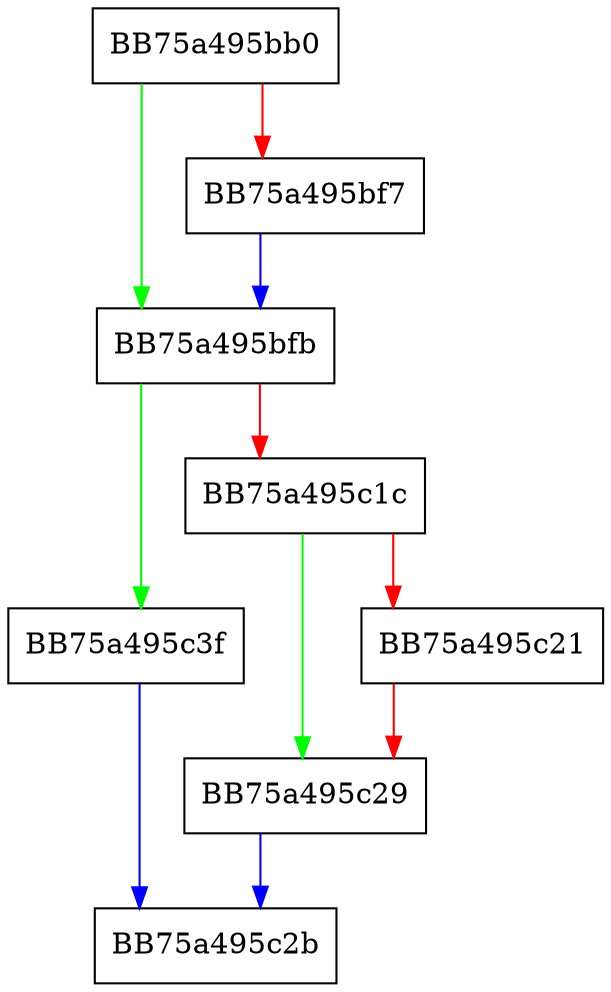 digraph InitializeSpynetWrapper {
  node [shape="box"];
  graph [splines=ortho];
  BB75a495bb0 -> BB75a495bfb [color="green"];
  BB75a495bb0 -> BB75a495bf7 [color="red"];
  BB75a495bf7 -> BB75a495bfb [color="blue"];
  BB75a495bfb -> BB75a495c3f [color="green"];
  BB75a495bfb -> BB75a495c1c [color="red"];
  BB75a495c1c -> BB75a495c29 [color="green"];
  BB75a495c1c -> BB75a495c21 [color="red"];
  BB75a495c21 -> BB75a495c29 [color="red"];
  BB75a495c29 -> BB75a495c2b [color="blue"];
  BB75a495c3f -> BB75a495c2b [color="blue"];
}